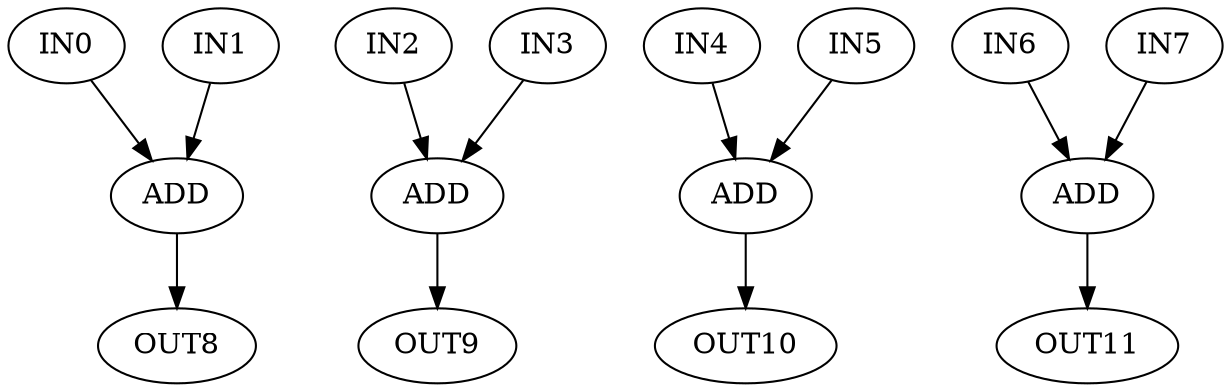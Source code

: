 digraph vetorial_sum{
 0 [ label = IN0 ]
 1 [ label = IN1 ]
 2 [ label = IN2 ]
 3 [ label = IN3 ]
 4 [ label = IN4 ]
 5 [ label = IN5 ]
 6 [ label = IN6 ]
 7 [ label = IN7 ]
 8 [ label = OUT8 ]
 9 [ label = OUT9 ]
 10 [ label = OUT10 ]
 11 [ label = OUT11 ]
 12 [ label = ADD]
 13 [ label = ADD]
 14 [ label = ADD]
 15 [ label = ADD]
 0 -> 12
 1 -> 12
 2 -> 13
 3 -> 13
 4 -> 14
 5 -> 14
 6 -> 15
 7 -> 15
 12 -> 8
 13 -> 9
 14 -> 10
 15 -> 11
}
